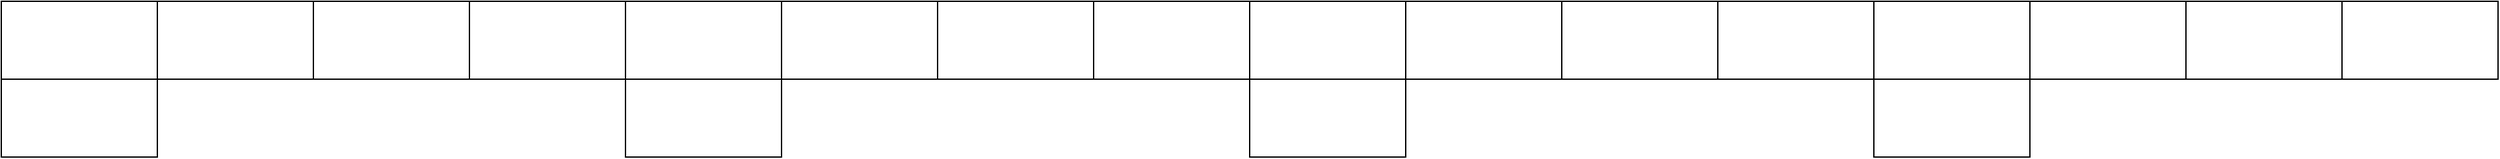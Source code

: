 <mxfile version="21.1.8" type="github">
  <diagram name="第 1 页" id="9mI9aQ0GUEJFLjAcA3sp">
    <mxGraphModel dx="4014" dy="1696" grid="1" gridSize="10" guides="1" tooltips="1" connect="1" arrows="1" fold="1" page="1" pageScale="1" pageWidth="827" pageHeight="1169" math="0" shadow="0">
      <root>
        <mxCell id="0" />
        <mxCell id="1" parent="0" />
        <mxCell id="it1xPd9KER2yx3mbAlyL-1" value="" style="rounded=0;whiteSpace=wrap;html=1;" vertex="1" parent="1">
          <mxGeometry x="200" y="110" width="120" height="60" as="geometry" />
        </mxCell>
        <mxCell id="it1xPd9KER2yx3mbAlyL-2" value="" style="rounded=0;whiteSpace=wrap;html=1;" vertex="1" parent="1">
          <mxGeometry x="320" y="110" width="120" height="60" as="geometry" />
        </mxCell>
        <mxCell id="it1xPd9KER2yx3mbAlyL-3" value="" style="rounded=0;whiteSpace=wrap;html=1;" vertex="1" parent="1">
          <mxGeometry x="440" y="110" width="120" height="60" as="geometry" />
        </mxCell>
        <mxCell id="it1xPd9KER2yx3mbAlyL-4" value="" style="rounded=0;whiteSpace=wrap;html=1;" vertex="1" parent="1">
          <mxGeometry x="560" y="110" width="120" height="60" as="geometry" />
        </mxCell>
        <mxCell id="it1xPd9KER2yx3mbAlyL-5" value="" style="rounded=0;whiteSpace=wrap;html=1;" vertex="1" parent="1">
          <mxGeometry x="200" y="170" width="120" height="60" as="geometry" />
        </mxCell>
        <mxCell id="it1xPd9KER2yx3mbAlyL-6" value="" style="rounded=0;whiteSpace=wrap;html=1;" vertex="1" parent="1">
          <mxGeometry x="680" y="110" width="120" height="60" as="geometry" />
        </mxCell>
        <mxCell id="it1xPd9KER2yx3mbAlyL-7" value="" style="rounded=0;whiteSpace=wrap;html=1;" vertex="1" parent="1">
          <mxGeometry x="800" y="110" width="120" height="60" as="geometry" />
        </mxCell>
        <mxCell id="it1xPd9KER2yx3mbAlyL-8" value="" style="rounded=0;whiteSpace=wrap;html=1;" vertex="1" parent="1">
          <mxGeometry x="920" y="110" width="120" height="60" as="geometry" />
        </mxCell>
        <mxCell id="it1xPd9KER2yx3mbAlyL-9" value="" style="rounded=0;whiteSpace=wrap;html=1;" vertex="1" parent="1">
          <mxGeometry x="1040" y="110" width="120" height="60" as="geometry" />
        </mxCell>
        <mxCell id="it1xPd9KER2yx3mbAlyL-10" value="" style="rounded=0;whiteSpace=wrap;html=1;" vertex="1" parent="1">
          <mxGeometry x="680" y="170" width="120" height="60" as="geometry" />
        </mxCell>
        <mxCell id="it1xPd9KER2yx3mbAlyL-11" value="" style="rounded=0;whiteSpace=wrap;html=1;" vertex="1" parent="1">
          <mxGeometry x="-760" y="110" width="120" height="60" as="geometry" />
        </mxCell>
        <mxCell id="it1xPd9KER2yx3mbAlyL-12" value="" style="rounded=0;whiteSpace=wrap;html=1;" vertex="1" parent="1">
          <mxGeometry x="-640" y="110" width="120" height="60" as="geometry" />
        </mxCell>
        <mxCell id="it1xPd9KER2yx3mbAlyL-13" value="" style="rounded=0;whiteSpace=wrap;html=1;" vertex="1" parent="1">
          <mxGeometry x="-520" y="110" width="120" height="60" as="geometry" />
        </mxCell>
        <mxCell id="it1xPd9KER2yx3mbAlyL-14" value="" style="rounded=0;whiteSpace=wrap;html=1;" vertex="1" parent="1">
          <mxGeometry x="-400" y="110" width="120" height="60" as="geometry" />
        </mxCell>
        <mxCell id="it1xPd9KER2yx3mbAlyL-15" value="" style="rounded=0;whiteSpace=wrap;html=1;" vertex="1" parent="1">
          <mxGeometry x="-760" y="170" width="120" height="60" as="geometry" />
        </mxCell>
        <mxCell id="it1xPd9KER2yx3mbAlyL-16" value="" style="rounded=0;whiteSpace=wrap;html=1;" vertex="1" parent="1">
          <mxGeometry x="-280" y="110" width="120" height="60" as="geometry" />
        </mxCell>
        <mxCell id="it1xPd9KER2yx3mbAlyL-17" value="" style="rounded=0;whiteSpace=wrap;html=1;" vertex="1" parent="1">
          <mxGeometry x="-160" y="110" width="120" height="60" as="geometry" />
        </mxCell>
        <mxCell id="it1xPd9KER2yx3mbAlyL-18" value="" style="rounded=0;whiteSpace=wrap;html=1;" vertex="1" parent="1">
          <mxGeometry x="-40" y="110" width="120" height="60" as="geometry" />
        </mxCell>
        <mxCell id="it1xPd9KER2yx3mbAlyL-19" value="" style="rounded=0;whiteSpace=wrap;html=1;" vertex="1" parent="1">
          <mxGeometry x="80" y="110" width="120" height="60" as="geometry" />
        </mxCell>
        <mxCell id="it1xPd9KER2yx3mbAlyL-20" value="" style="rounded=0;whiteSpace=wrap;html=1;" vertex="1" parent="1">
          <mxGeometry x="-280" y="170" width="120" height="60" as="geometry" />
        </mxCell>
      </root>
    </mxGraphModel>
  </diagram>
</mxfile>
